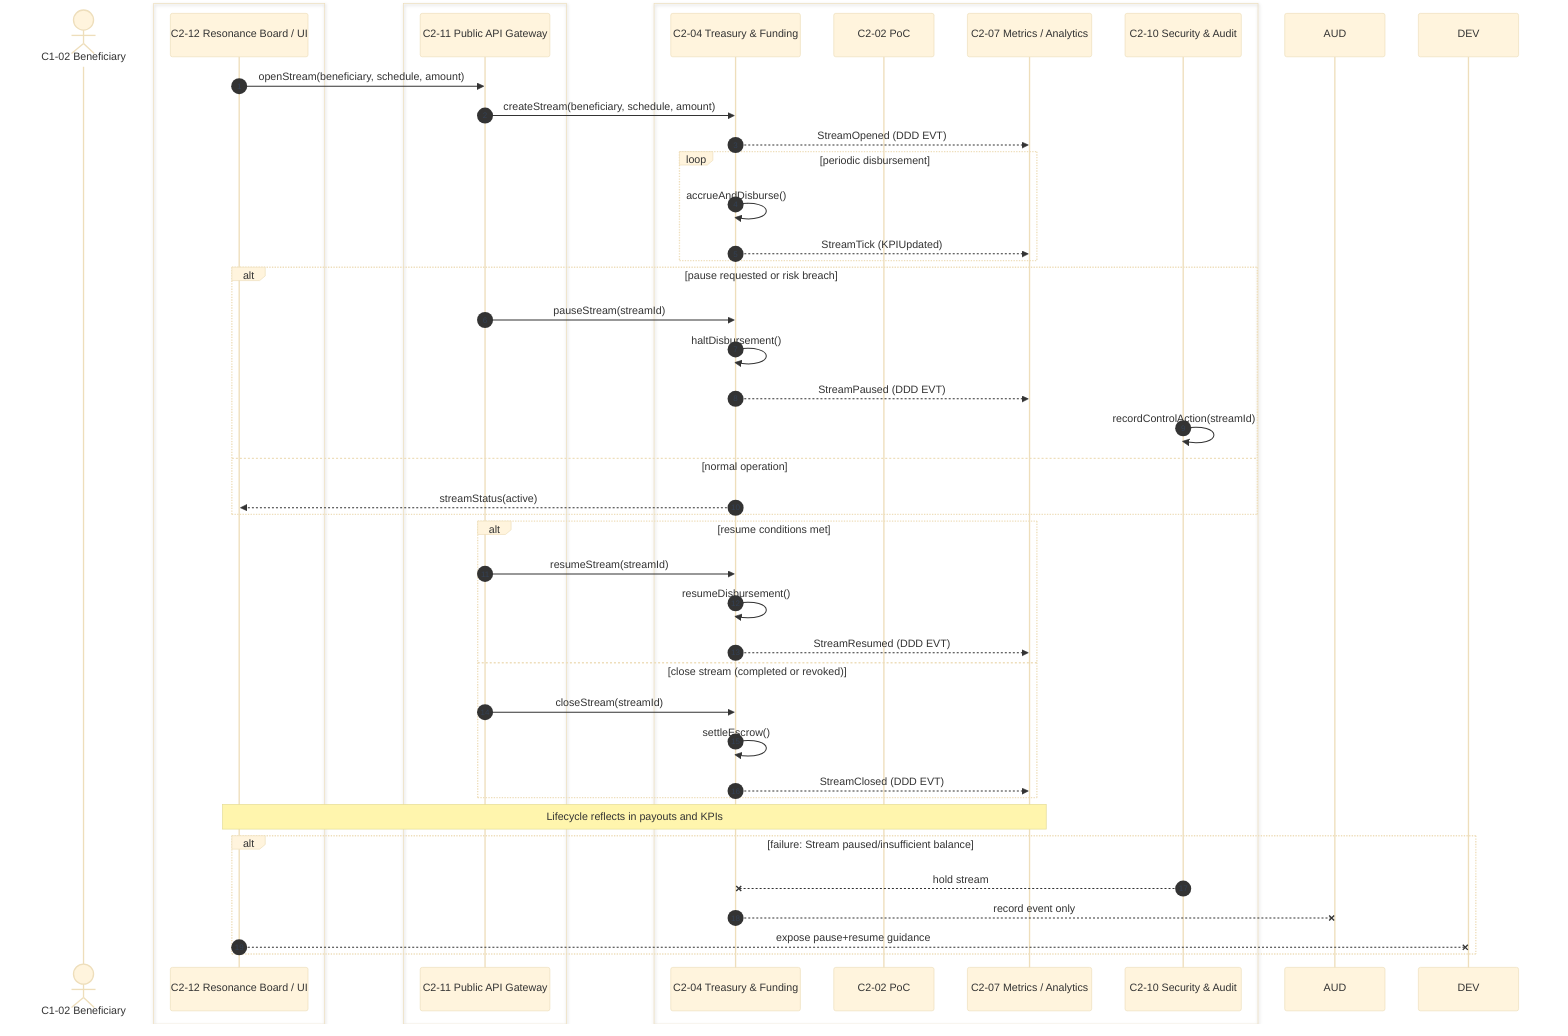 %%{init: {'theme':'base','themeVariables':{ 'sequenceNumberColor':'#334155'}}}%%
sequenceDiagram
autonumber

actor B as C1-02 Beneficiary

box #8b5cf6 UI
  participant UI as C2-12 Resonance Board / UI
end

box #fde68a Gateway
  participant API as C2-11 Public API Gateway
end

box #ff8b00 Core
  participant TRE as C2-04 Treasury & Funding
  participant POC as C2-02 PoC
  participant MET as C2-07 Metrics / Analytics
  participant SEC as C2-10 Security & Audit
end

UI ->> API: openStream(beneficiary, schedule, amount)
API ->> TRE: createStream(beneficiary, schedule, amount)
TRE -->> MET: StreamOpened (DDD EVT)

loop periodic disbursement
  TRE ->> TRE: accrueAndDisburse()
  TRE -->> MET: StreamTick (KPIUpdated)
end

alt pause requested or risk breach
  API ->> TRE: pauseStream(streamId)
  TRE ->> TRE: haltDisbursement()
  TRE -->> MET: StreamPaused (DDD EVT)
  SEC ->> SEC: recordControlAction(streamId)
else normal operation
  TRE -->> UI: streamStatus(active)
end

alt resume conditions met
  API ->> TRE: resumeStream(streamId)
  TRE ->> TRE: resumeDisbursement()
  TRE -->> MET: StreamResumed (DDD EVT)
else close stream (completed or revoked)
  API ->> TRE: closeStream(streamId)
  TRE ->> TRE: settleEscrow()
  TRE -->> MET: StreamClosed (DDD EVT)
end

note over UI,MET: Lifecycle reflects in payouts and KPIs

%% Failure branch
alt failure: Stream paused/insufficient balance
  SEC --x TRE: hold stream
  TRE --x AUD: record event only
  UI  --x DEV: expose pause+resume guidance
end